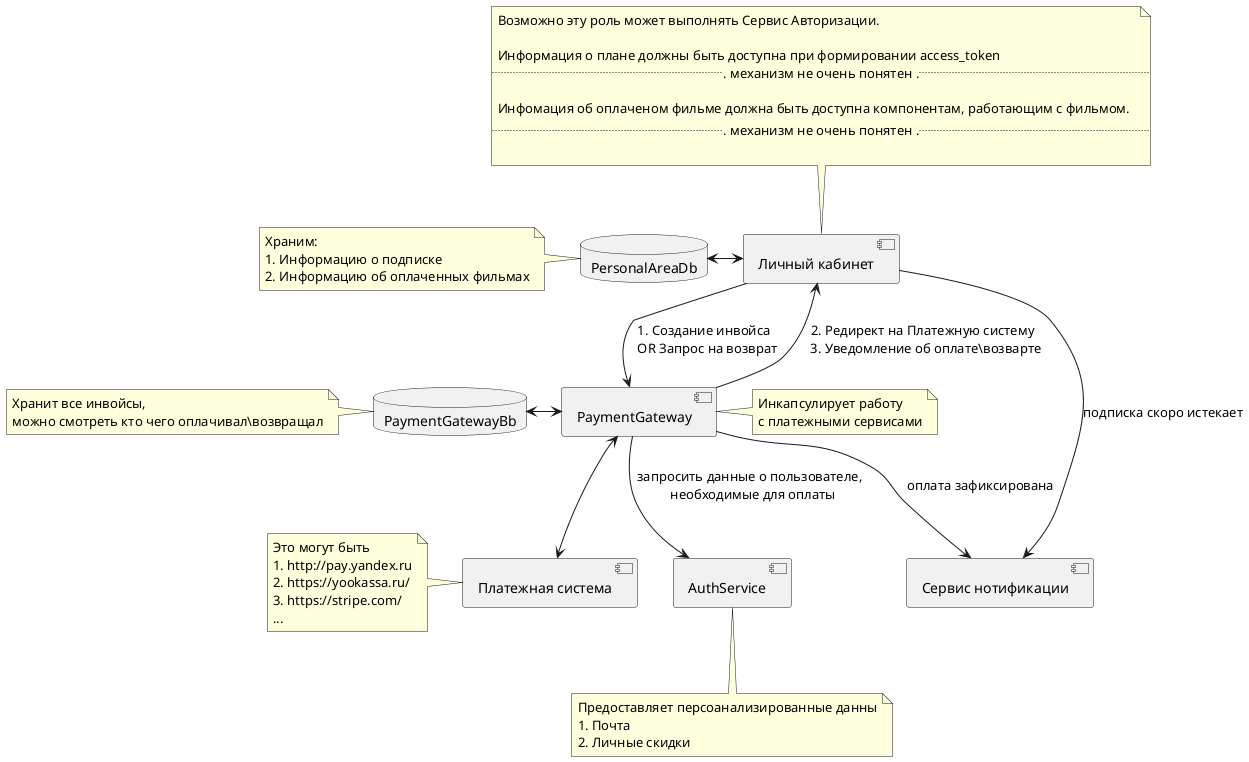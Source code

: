 @startuml


component "Платежная система" as PaymentSystem
note left of PaymentSystem
    Это могут быть
    1. http://pay.yandex.ru
    2. https://yookassa.ru/
    3. https://stripe.com/
    ...
end note

component PaymentGateway
note right of PaymentGateway
    Инкапсулирует работу
    с платежными сервисами
end note

database PaymentGatewayВb
note left of PaymentGatewayВb
    Хранит все инвойсы,
    можно смотреть кто чего оплачивал\возвращал
end note

component AuthService
note bottom of AuthService
    Предоставляет персоанализированные данны
    1. Почта
    2. Личные скидки
end note

component "Личный кабинет" as PersonalArea
note top of PersonalArea
    Возможно эту роль может выполнять Сервис Авторизации.

    Информация о плане должны быть доступна при формировании access_token
    ... механизм не очень понятен ...

    Инфомация об оплаченом фильме должна быть доступна компонентам, работающим с фильмом.
    ... механизм не очень понятен ...

end note
database PersonalAreaDb
note left of PersonalAreaDb
    Храним:
    1. Информацию о подписке
    2. Информацию об оплаченных фильмах
end note


component "Сервис нотификации" as NotificationService

PaymentGateway <-left-> PaymentGatewayВb
PaymentGateway <--> PaymentSystem
PaymentGateway -down-> AuthService: запросить данные о пользователе, \n необходимые для оплаты
PaymentGateway --> NotificationService: оплата зафиксирована

PersonalArea --> PaymentGateway: 1. Создание инвойса \n OR Запрос на возврат
PersonalArea <-- PaymentGateway: 2. Редирект на Платежную систему \n 3. Уведомление об оплате\возварте
PersonalArea <-left-> PersonalAreaDb
PersonalArea --> NotificationService: подписка скоро истекает



@enduml

